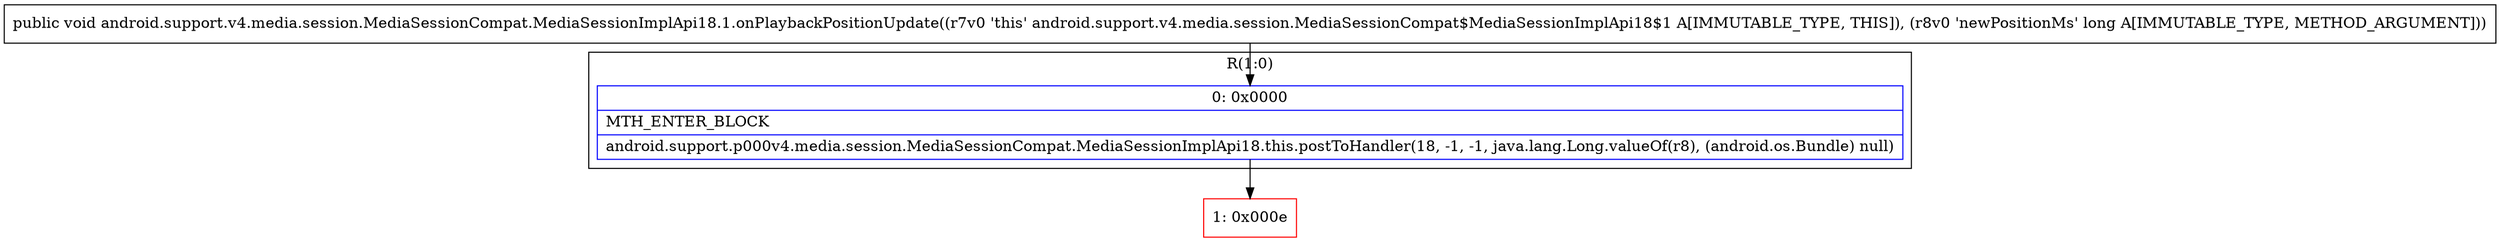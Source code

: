 digraph "CFG forandroid.support.v4.media.session.MediaSessionCompat.MediaSessionImplApi18.1.onPlaybackPositionUpdate(J)V" {
subgraph cluster_Region_1396780785 {
label = "R(1:0)";
node [shape=record,color=blue];
Node_0 [shape=record,label="{0\:\ 0x0000|MTH_ENTER_BLOCK\l|android.support.p000v4.media.session.MediaSessionCompat.MediaSessionImplApi18.this.postToHandler(18, \-1, \-1, java.lang.Long.valueOf(r8), (android.os.Bundle) null)\l}"];
}
Node_1 [shape=record,color=red,label="{1\:\ 0x000e}"];
MethodNode[shape=record,label="{public void android.support.v4.media.session.MediaSessionCompat.MediaSessionImplApi18.1.onPlaybackPositionUpdate((r7v0 'this' android.support.v4.media.session.MediaSessionCompat$MediaSessionImplApi18$1 A[IMMUTABLE_TYPE, THIS]), (r8v0 'newPositionMs' long A[IMMUTABLE_TYPE, METHOD_ARGUMENT])) }"];
MethodNode -> Node_0;
Node_0 -> Node_1;
}

